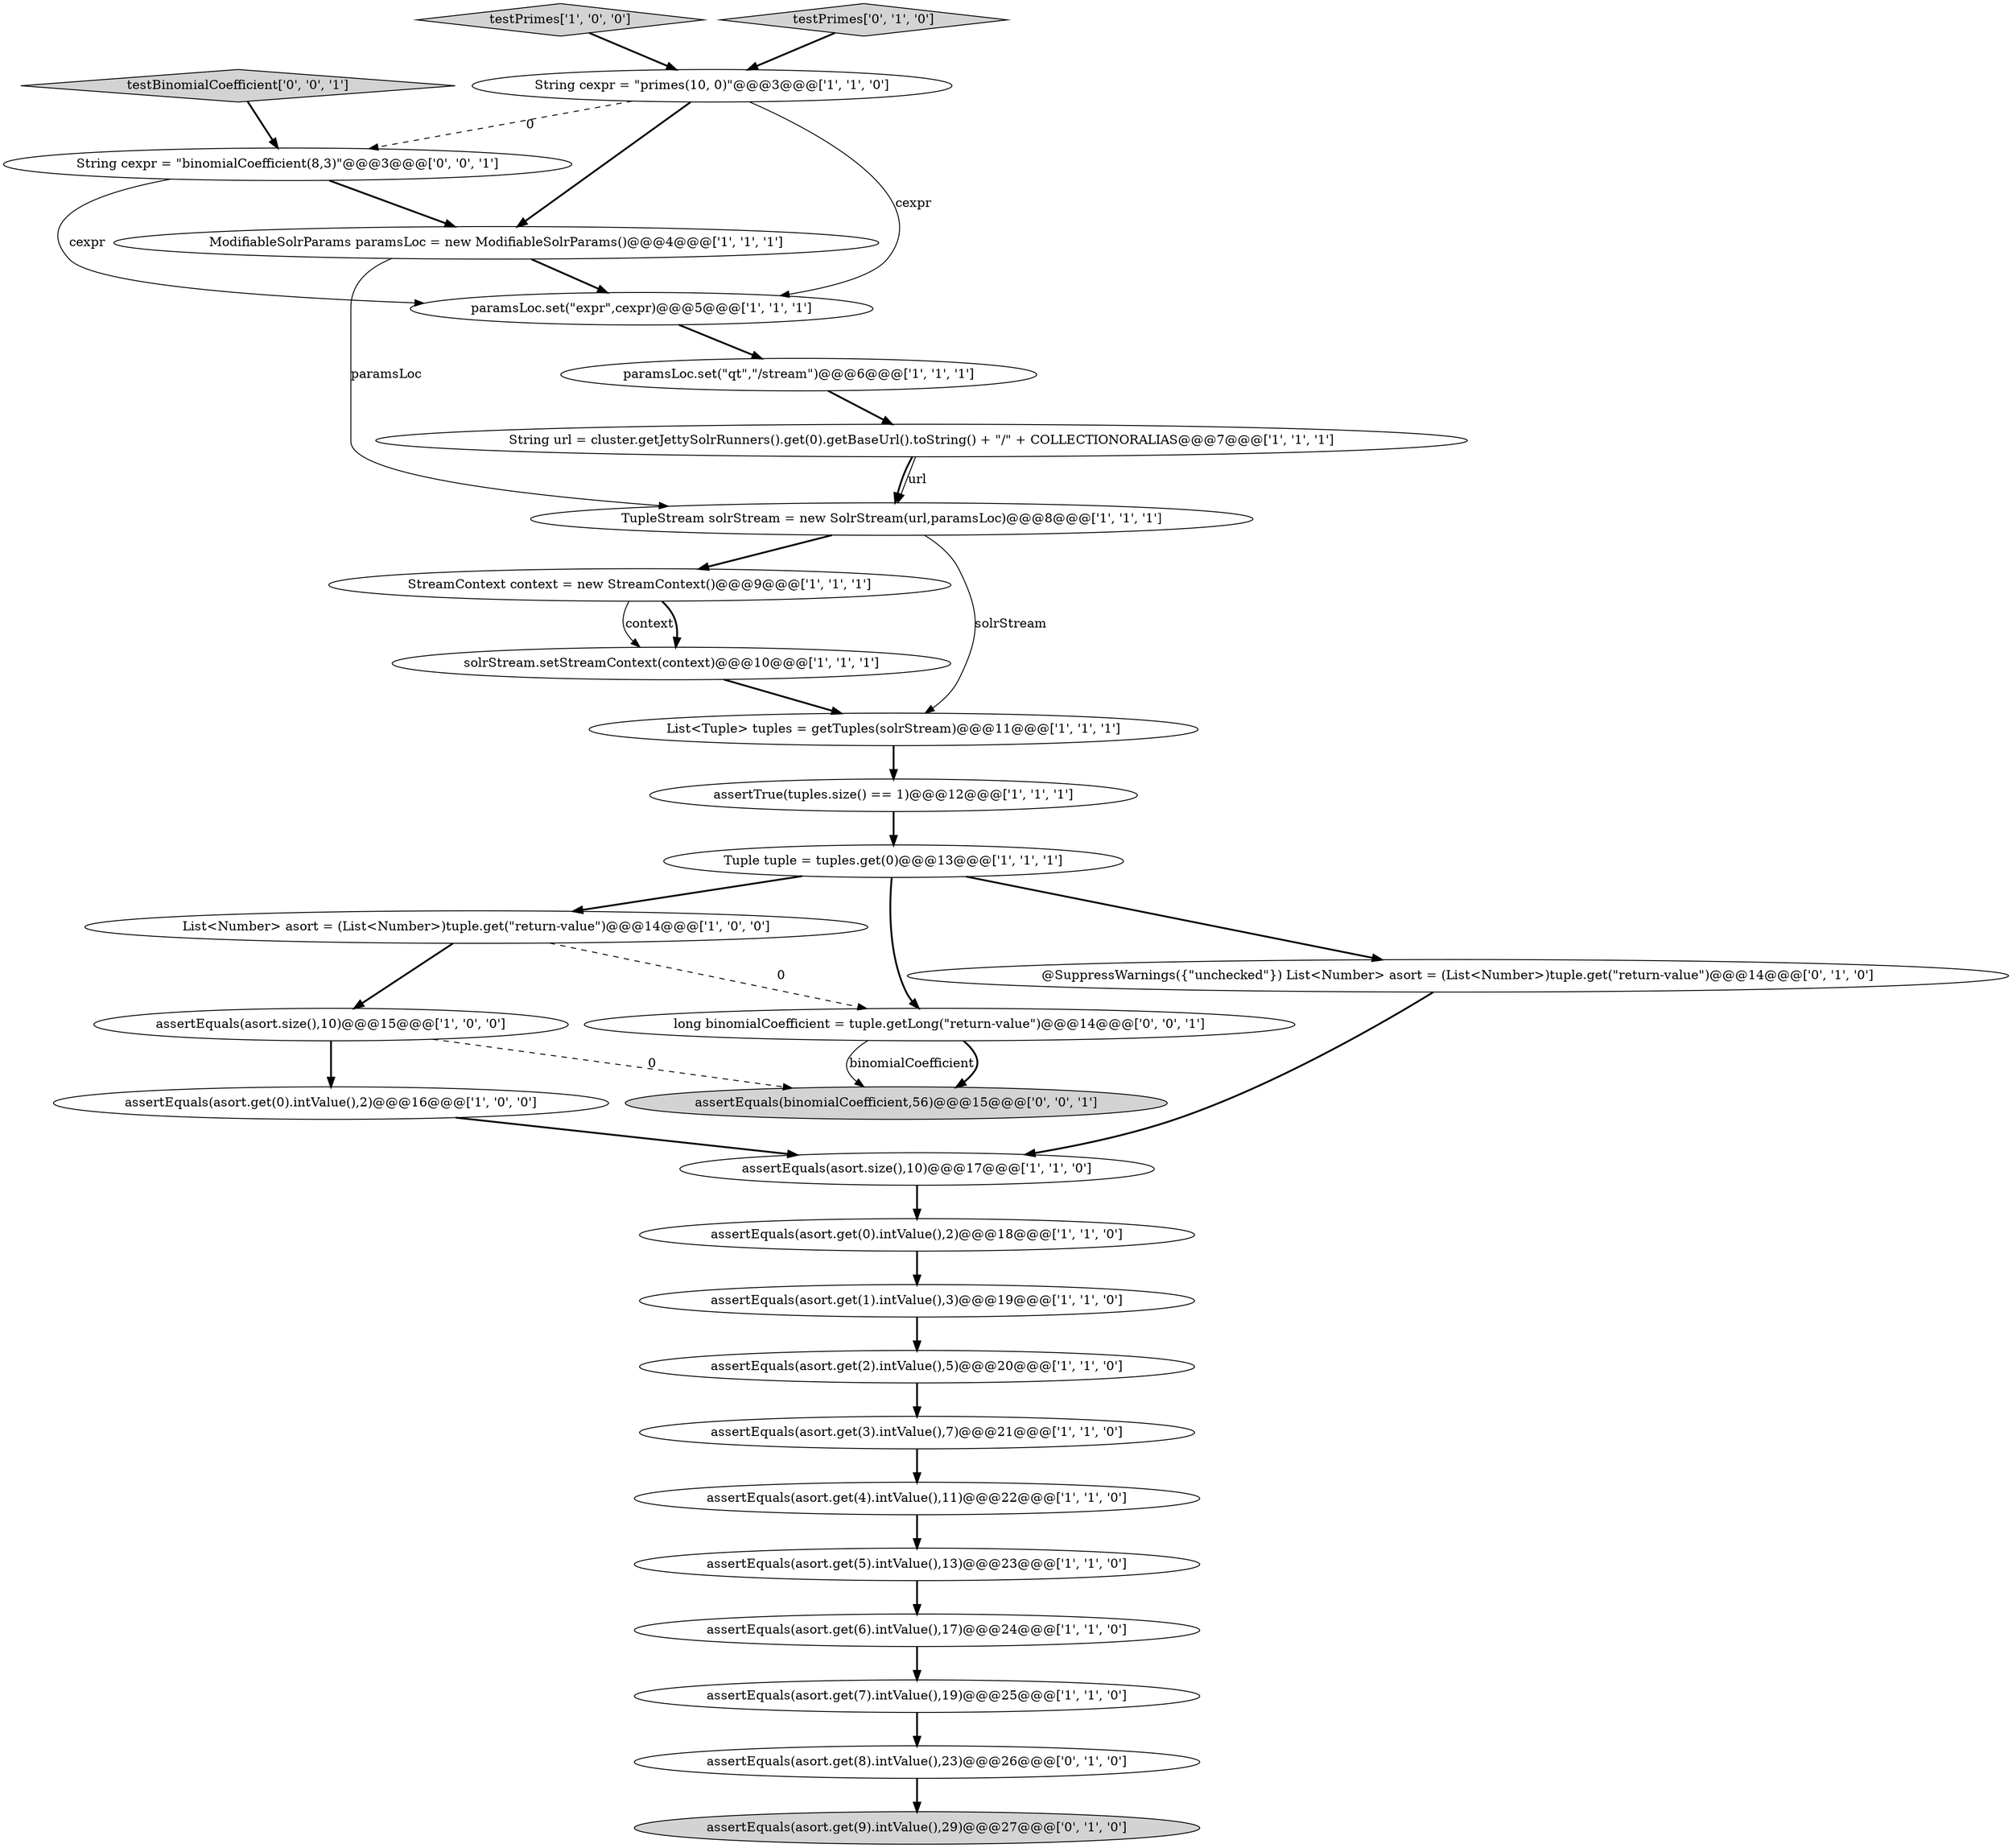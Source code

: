 digraph {
8 [style = filled, label = "assertTrue(tuples.size() == 1)@@@12@@@['1', '1', '1']", fillcolor = white, shape = ellipse image = "AAA0AAABBB1BBB"];
31 [style = filled, label = "long binomialCoefficient = tuple.getLong(\"return-value\")@@@14@@@['0', '0', '1']", fillcolor = white, shape = ellipse image = "AAA0AAABBB3BBB"];
16 [style = filled, label = "ModifiableSolrParams paramsLoc = new ModifiableSolrParams()@@@4@@@['1', '1', '1']", fillcolor = white, shape = ellipse image = "AAA0AAABBB1BBB"];
0 [style = filled, label = "StreamContext context = new StreamContext()@@@9@@@['1', '1', '1']", fillcolor = white, shape = ellipse image = "AAA0AAABBB1BBB"];
7 [style = filled, label = "List<Number> asort = (List<Number>)tuple.get(\"return-value\")@@@14@@@['1', '0', '0']", fillcolor = white, shape = ellipse image = "AAA0AAABBB1BBB"];
13 [style = filled, label = "assertEquals(asort.get(5).intValue(),13)@@@23@@@['1', '1', '0']", fillcolor = white, shape = ellipse image = "AAA0AAABBB1BBB"];
2 [style = filled, label = "String cexpr = \"primes(10, 0)\"@@@3@@@['1', '1', '0']", fillcolor = white, shape = ellipse image = "AAA0AAABBB1BBB"];
15 [style = filled, label = "List<Tuple> tuples = getTuples(solrStream)@@@11@@@['1', '1', '1']", fillcolor = white, shape = ellipse image = "AAA0AAABBB1BBB"];
4 [style = filled, label = "assertEquals(asort.get(7).intValue(),19)@@@25@@@['1', '1', '0']", fillcolor = white, shape = ellipse image = "AAA0AAABBB1BBB"];
10 [style = filled, label = "solrStream.setStreamContext(context)@@@10@@@['1', '1', '1']", fillcolor = white, shape = ellipse image = "AAA0AAABBB1BBB"];
17 [style = filled, label = "assertEquals(asort.get(3).intValue(),7)@@@21@@@['1', '1', '0']", fillcolor = white, shape = ellipse image = "AAA0AAABBB1BBB"];
25 [style = filled, label = "@SuppressWarnings({\"unchecked\"}) List<Number> asort = (List<Number>)tuple.get(\"return-value\")@@@14@@@['0', '1', '0']", fillcolor = white, shape = ellipse image = "AAA0AAABBB2BBB"];
22 [style = filled, label = "TupleStream solrStream = new SolrStream(url,paramsLoc)@@@8@@@['1', '1', '1']", fillcolor = white, shape = ellipse image = "AAA0AAABBB1BBB"];
27 [style = filled, label = "assertEquals(asort.get(9).intValue(),29)@@@27@@@['0', '1', '0']", fillcolor = lightgray, shape = ellipse image = "AAA0AAABBB2BBB"];
30 [style = filled, label = "assertEquals(binomialCoefficient,56)@@@15@@@['0', '0', '1']", fillcolor = lightgray, shape = ellipse image = "AAA0AAABBB3BBB"];
6 [style = filled, label = "assertEquals(asort.get(1).intValue(),3)@@@19@@@['1', '1', '0']", fillcolor = white, shape = ellipse image = "AAA0AAABBB1BBB"];
21 [style = filled, label = "testPrimes['1', '0', '0']", fillcolor = lightgray, shape = diamond image = "AAA0AAABBB1BBB"];
24 [style = filled, label = "testPrimes['0', '1', '0']", fillcolor = lightgray, shape = diamond image = "AAA0AAABBB2BBB"];
9 [style = filled, label = "paramsLoc.set(\"qt\",\"/stream\")@@@6@@@['1', '1', '1']", fillcolor = white, shape = ellipse image = "AAA0AAABBB1BBB"];
1 [style = filled, label = "paramsLoc.set(\"expr\",cexpr)@@@5@@@['1', '1', '1']", fillcolor = white, shape = ellipse image = "AAA0AAABBB1BBB"];
19 [style = filled, label = "assertEquals(asort.size(),10)@@@15@@@['1', '0', '0']", fillcolor = white, shape = ellipse image = "AAA0AAABBB1BBB"];
12 [style = filled, label = "String url = cluster.getJettySolrRunners().get(0).getBaseUrl().toString() + \"/\" + COLLECTIONORALIAS@@@7@@@['1', '1', '1']", fillcolor = white, shape = ellipse image = "AAA0AAABBB1BBB"];
11 [style = filled, label = "assertEquals(asort.get(0).intValue(),2)@@@16@@@['1', '0', '0']", fillcolor = white, shape = ellipse image = "AAA0AAABBB1BBB"];
26 [style = filled, label = "assertEquals(asort.get(8).intValue(),23)@@@26@@@['0', '1', '0']", fillcolor = white, shape = ellipse image = "AAA0AAABBB2BBB"];
29 [style = filled, label = "testBinomialCoefficient['0', '0', '1']", fillcolor = lightgray, shape = diamond image = "AAA0AAABBB3BBB"];
20 [style = filled, label = "assertEquals(asort.get(2).intValue(),5)@@@20@@@['1', '1', '0']", fillcolor = white, shape = ellipse image = "AAA0AAABBB1BBB"];
28 [style = filled, label = "String cexpr = \"binomialCoefficient(8,3)\"@@@3@@@['0', '0', '1']", fillcolor = white, shape = ellipse image = "AAA0AAABBB3BBB"];
3 [style = filled, label = "assertEquals(asort.get(4).intValue(),11)@@@22@@@['1', '1', '0']", fillcolor = white, shape = ellipse image = "AAA0AAABBB1BBB"];
5 [style = filled, label = "assertEquals(asort.size(),10)@@@17@@@['1', '1', '0']", fillcolor = white, shape = ellipse image = "AAA0AAABBB1BBB"];
14 [style = filled, label = "assertEquals(asort.get(6).intValue(),17)@@@24@@@['1', '1', '0']", fillcolor = white, shape = ellipse image = "AAA0AAABBB1BBB"];
23 [style = filled, label = "assertEquals(asort.get(0).intValue(),2)@@@18@@@['1', '1', '0']", fillcolor = white, shape = ellipse image = "AAA0AAABBB1BBB"];
18 [style = filled, label = "Tuple tuple = tuples.get(0)@@@13@@@['1', '1', '1']", fillcolor = white, shape = ellipse image = "AAA0AAABBB1BBB"];
0->10 [style = solid, label="context"];
16->22 [style = solid, label="paramsLoc"];
28->16 [style = bold, label=""];
1->9 [style = bold, label=""];
4->26 [style = bold, label=""];
24->2 [style = bold, label=""];
22->0 [style = bold, label=""];
7->31 [style = dashed, label="0"];
29->28 [style = bold, label=""];
28->1 [style = solid, label="cexpr"];
18->25 [style = bold, label=""];
31->30 [style = solid, label="binomialCoefficient"];
17->3 [style = bold, label=""];
6->20 [style = bold, label=""];
2->1 [style = solid, label="cexpr"];
26->27 [style = bold, label=""];
3->13 [style = bold, label=""];
12->22 [style = solid, label="url"];
19->30 [style = dashed, label="0"];
12->22 [style = bold, label=""];
21->2 [style = bold, label=""];
0->10 [style = bold, label=""];
8->18 [style = bold, label=""];
23->6 [style = bold, label=""];
16->1 [style = bold, label=""];
25->5 [style = bold, label=""];
19->11 [style = bold, label=""];
5->23 [style = bold, label=""];
22->15 [style = solid, label="solrStream"];
20->17 [style = bold, label=""];
2->16 [style = bold, label=""];
18->31 [style = bold, label=""];
10->15 [style = bold, label=""];
31->30 [style = bold, label=""];
7->19 [style = bold, label=""];
14->4 [style = bold, label=""];
13->14 [style = bold, label=""];
15->8 [style = bold, label=""];
2->28 [style = dashed, label="0"];
11->5 [style = bold, label=""];
9->12 [style = bold, label=""];
18->7 [style = bold, label=""];
}

